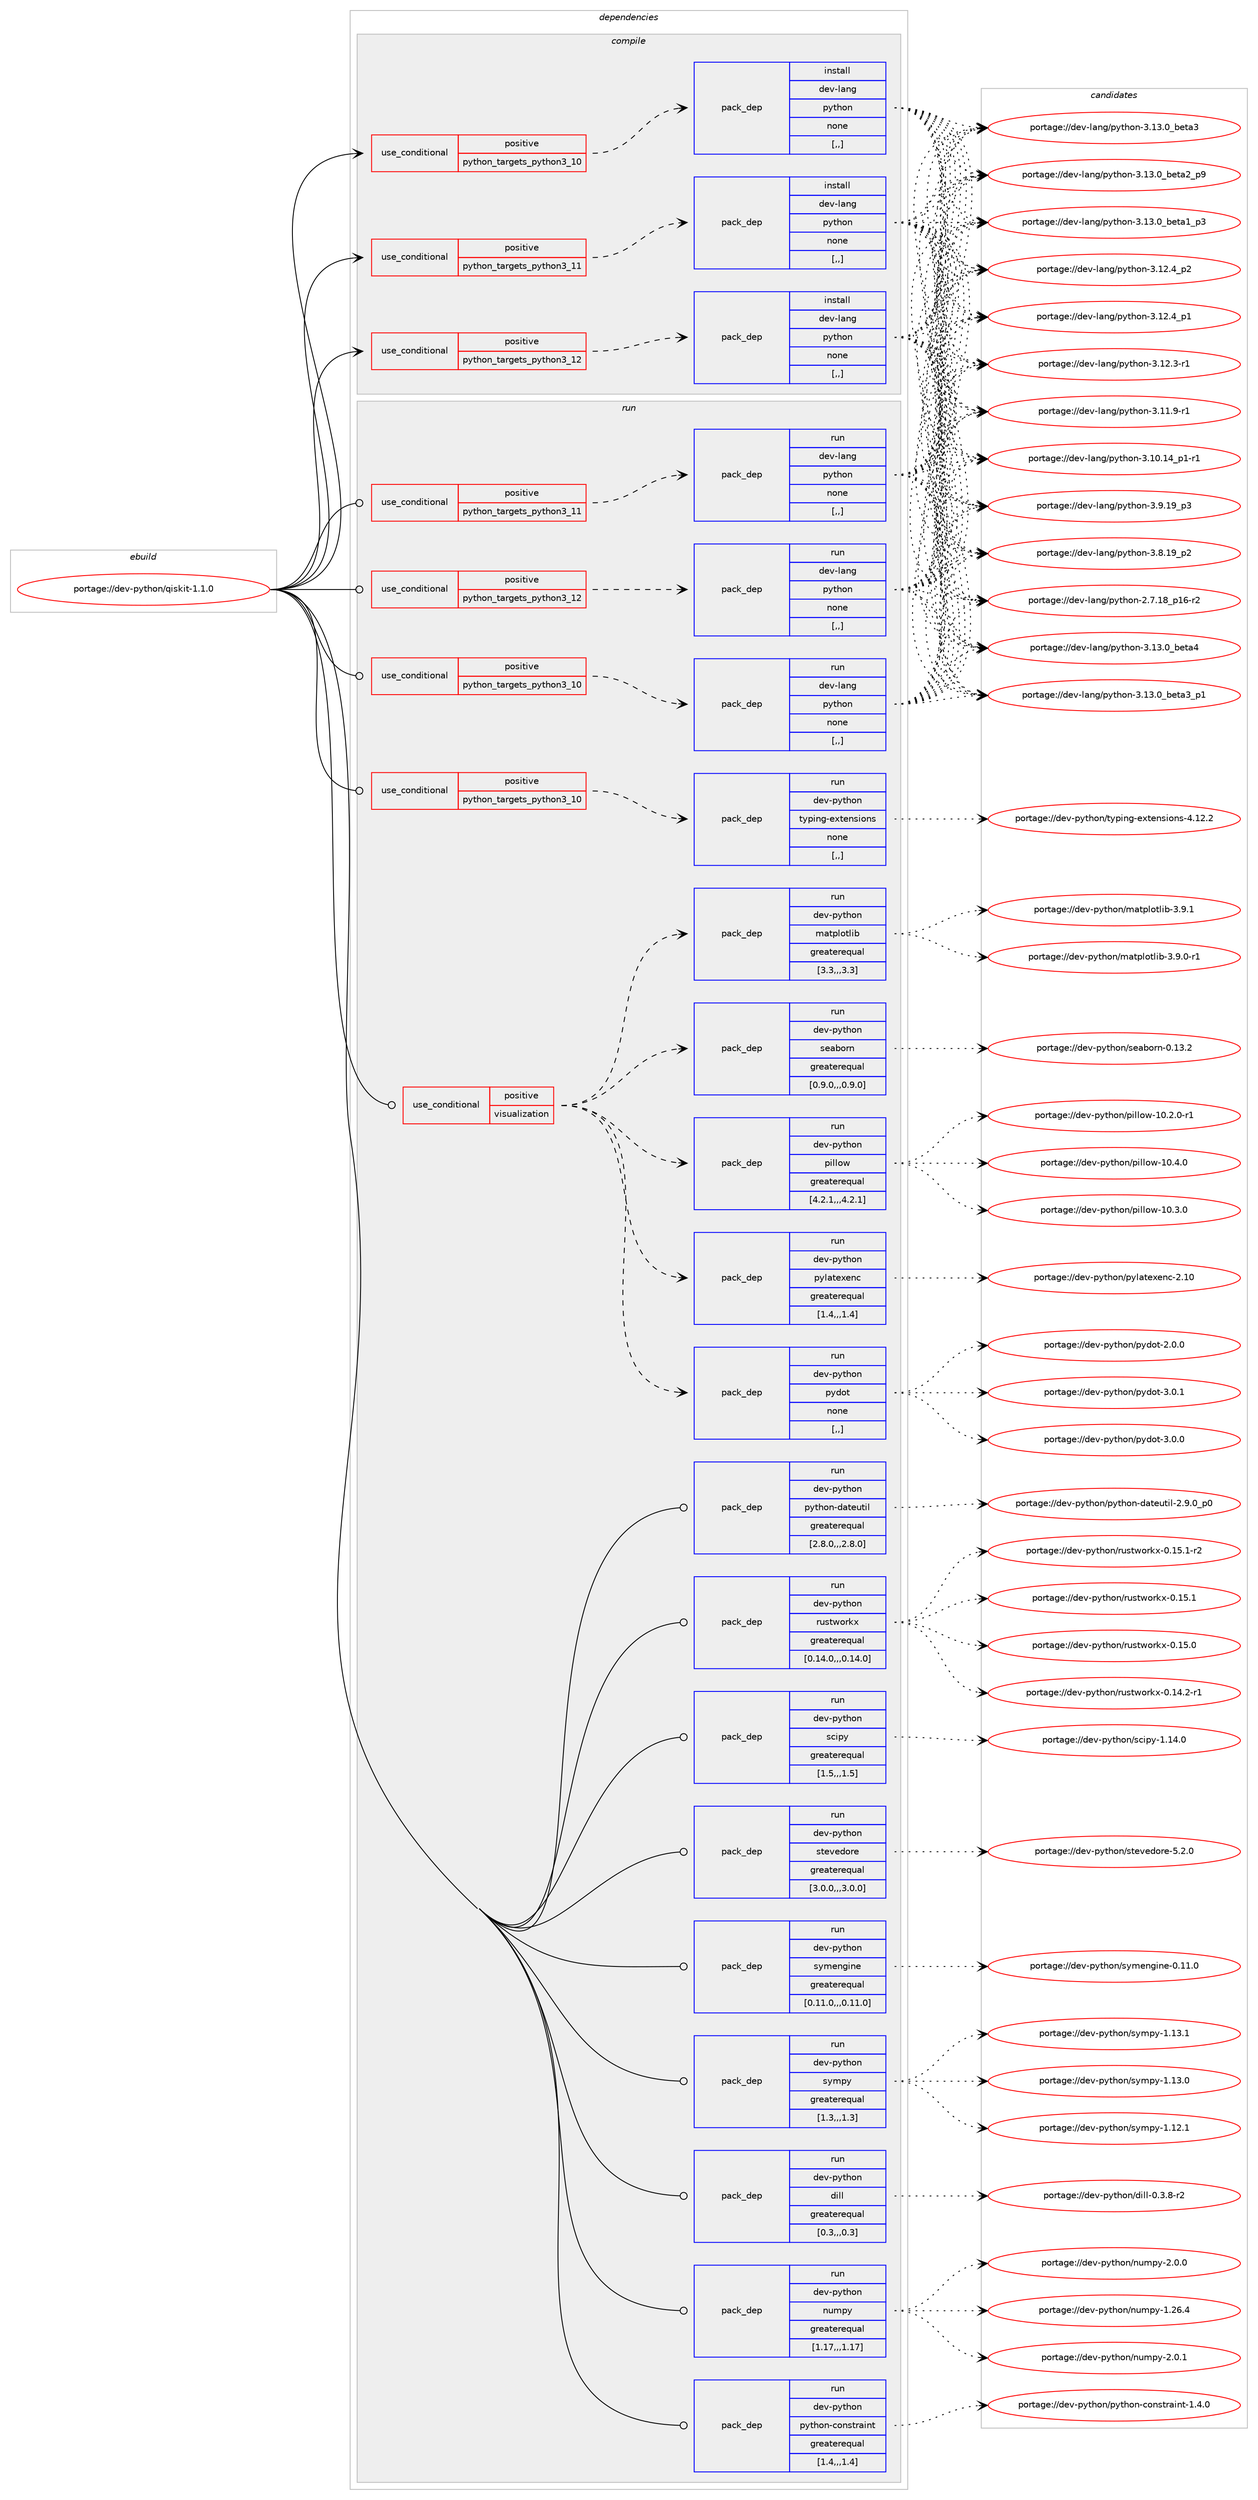 digraph prolog {

# *************
# Graph options
# *************

newrank=true;
concentrate=true;
compound=true;
graph [rankdir=LR,fontname=Helvetica,fontsize=10,ranksep=1.5];#, ranksep=2.5, nodesep=0.2];
edge  [arrowhead=vee];
node  [fontname=Helvetica,fontsize=10];

# **********
# The ebuild
# **********

subgraph cluster_leftcol {
color=gray;
label=<<i>ebuild</i>>;
id [label="portage://dev-python/qiskit-1.1.0", color=red, width=4, href="../dev-python/qiskit-1.1.0.svg"];
}

# ****************
# The dependencies
# ****************

subgraph cluster_midcol {
color=gray;
label=<<i>dependencies</i>>;
subgraph cluster_compile {
fillcolor="#eeeeee";
style=filled;
label=<<i>compile</i>>;
subgraph cond38808 {
dependency161492 [label=<<TABLE BORDER="0" CELLBORDER="1" CELLSPACING="0" CELLPADDING="4"><TR><TD ROWSPAN="3" CELLPADDING="10">use_conditional</TD></TR><TR><TD>positive</TD></TR><TR><TD>python_targets_python3_10</TD></TR></TABLE>>, shape=none, color=red];
subgraph pack121412 {
dependency161493 [label=<<TABLE BORDER="0" CELLBORDER="1" CELLSPACING="0" CELLPADDING="4" WIDTH="220"><TR><TD ROWSPAN="6" CELLPADDING="30">pack_dep</TD></TR><TR><TD WIDTH="110">install</TD></TR><TR><TD>dev-lang</TD></TR><TR><TD>python</TD></TR><TR><TD>none</TD></TR><TR><TD>[,,]</TD></TR></TABLE>>, shape=none, color=blue];
}
dependency161492:e -> dependency161493:w [weight=20,style="dashed",arrowhead="vee"];
}
id:e -> dependency161492:w [weight=20,style="solid",arrowhead="vee"];
subgraph cond38809 {
dependency161494 [label=<<TABLE BORDER="0" CELLBORDER="1" CELLSPACING="0" CELLPADDING="4"><TR><TD ROWSPAN="3" CELLPADDING="10">use_conditional</TD></TR><TR><TD>positive</TD></TR><TR><TD>python_targets_python3_11</TD></TR></TABLE>>, shape=none, color=red];
subgraph pack121413 {
dependency161495 [label=<<TABLE BORDER="0" CELLBORDER="1" CELLSPACING="0" CELLPADDING="4" WIDTH="220"><TR><TD ROWSPAN="6" CELLPADDING="30">pack_dep</TD></TR><TR><TD WIDTH="110">install</TD></TR><TR><TD>dev-lang</TD></TR><TR><TD>python</TD></TR><TR><TD>none</TD></TR><TR><TD>[,,]</TD></TR></TABLE>>, shape=none, color=blue];
}
dependency161494:e -> dependency161495:w [weight=20,style="dashed",arrowhead="vee"];
}
id:e -> dependency161494:w [weight=20,style="solid",arrowhead="vee"];
subgraph cond38810 {
dependency161496 [label=<<TABLE BORDER="0" CELLBORDER="1" CELLSPACING="0" CELLPADDING="4"><TR><TD ROWSPAN="3" CELLPADDING="10">use_conditional</TD></TR><TR><TD>positive</TD></TR><TR><TD>python_targets_python3_12</TD></TR></TABLE>>, shape=none, color=red];
subgraph pack121414 {
dependency161497 [label=<<TABLE BORDER="0" CELLBORDER="1" CELLSPACING="0" CELLPADDING="4" WIDTH="220"><TR><TD ROWSPAN="6" CELLPADDING="30">pack_dep</TD></TR><TR><TD WIDTH="110">install</TD></TR><TR><TD>dev-lang</TD></TR><TR><TD>python</TD></TR><TR><TD>none</TD></TR><TR><TD>[,,]</TD></TR></TABLE>>, shape=none, color=blue];
}
dependency161496:e -> dependency161497:w [weight=20,style="dashed",arrowhead="vee"];
}
id:e -> dependency161496:w [weight=20,style="solid",arrowhead="vee"];
}
subgraph cluster_compileandrun {
fillcolor="#eeeeee";
style=filled;
label=<<i>compile and run</i>>;
}
subgraph cluster_run {
fillcolor="#eeeeee";
style=filled;
label=<<i>run</i>>;
subgraph cond38811 {
dependency161498 [label=<<TABLE BORDER="0" CELLBORDER="1" CELLSPACING="0" CELLPADDING="4"><TR><TD ROWSPAN="3" CELLPADDING="10">use_conditional</TD></TR><TR><TD>positive</TD></TR><TR><TD>python_targets_python3_10</TD></TR></TABLE>>, shape=none, color=red];
subgraph pack121415 {
dependency161499 [label=<<TABLE BORDER="0" CELLBORDER="1" CELLSPACING="0" CELLPADDING="4" WIDTH="220"><TR><TD ROWSPAN="6" CELLPADDING="30">pack_dep</TD></TR><TR><TD WIDTH="110">run</TD></TR><TR><TD>dev-lang</TD></TR><TR><TD>python</TD></TR><TR><TD>none</TD></TR><TR><TD>[,,]</TD></TR></TABLE>>, shape=none, color=blue];
}
dependency161498:e -> dependency161499:w [weight=20,style="dashed",arrowhead="vee"];
}
id:e -> dependency161498:w [weight=20,style="solid",arrowhead="odot"];
subgraph cond38812 {
dependency161500 [label=<<TABLE BORDER="0" CELLBORDER="1" CELLSPACING="0" CELLPADDING="4"><TR><TD ROWSPAN="3" CELLPADDING="10">use_conditional</TD></TR><TR><TD>positive</TD></TR><TR><TD>python_targets_python3_10</TD></TR></TABLE>>, shape=none, color=red];
subgraph pack121416 {
dependency161501 [label=<<TABLE BORDER="0" CELLBORDER="1" CELLSPACING="0" CELLPADDING="4" WIDTH="220"><TR><TD ROWSPAN="6" CELLPADDING="30">pack_dep</TD></TR><TR><TD WIDTH="110">run</TD></TR><TR><TD>dev-python</TD></TR><TR><TD>typing-extensions</TD></TR><TR><TD>none</TD></TR><TR><TD>[,,]</TD></TR></TABLE>>, shape=none, color=blue];
}
dependency161500:e -> dependency161501:w [weight=20,style="dashed",arrowhead="vee"];
}
id:e -> dependency161500:w [weight=20,style="solid",arrowhead="odot"];
subgraph cond38813 {
dependency161502 [label=<<TABLE BORDER="0" CELLBORDER="1" CELLSPACING="0" CELLPADDING="4"><TR><TD ROWSPAN="3" CELLPADDING="10">use_conditional</TD></TR><TR><TD>positive</TD></TR><TR><TD>python_targets_python3_11</TD></TR></TABLE>>, shape=none, color=red];
subgraph pack121417 {
dependency161503 [label=<<TABLE BORDER="0" CELLBORDER="1" CELLSPACING="0" CELLPADDING="4" WIDTH="220"><TR><TD ROWSPAN="6" CELLPADDING="30">pack_dep</TD></TR><TR><TD WIDTH="110">run</TD></TR><TR><TD>dev-lang</TD></TR><TR><TD>python</TD></TR><TR><TD>none</TD></TR><TR><TD>[,,]</TD></TR></TABLE>>, shape=none, color=blue];
}
dependency161502:e -> dependency161503:w [weight=20,style="dashed",arrowhead="vee"];
}
id:e -> dependency161502:w [weight=20,style="solid",arrowhead="odot"];
subgraph cond38814 {
dependency161504 [label=<<TABLE BORDER="0" CELLBORDER="1" CELLSPACING="0" CELLPADDING="4"><TR><TD ROWSPAN="3" CELLPADDING="10">use_conditional</TD></TR><TR><TD>positive</TD></TR><TR><TD>python_targets_python3_12</TD></TR></TABLE>>, shape=none, color=red];
subgraph pack121418 {
dependency161505 [label=<<TABLE BORDER="0" CELLBORDER="1" CELLSPACING="0" CELLPADDING="4" WIDTH="220"><TR><TD ROWSPAN="6" CELLPADDING="30">pack_dep</TD></TR><TR><TD WIDTH="110">run</TD></TR><TR><TD>dev-lang</TD></TR><TR><TD>python</TD></TR><TR><TD>none</TD></TR><TR><TD>[,,]</TD></TR></TABLE>>, shape=none, color=blue];
}
dependency161504:e -> dependency161505:w [weight=20,style="dashed",arrowhead="vee"];
}
id:e -> dependency161504:w [weight=20,style="solid",arrowhead="odot"];
subgraph cond38815 {
dependency161506 [label=<<TABLE BORDER="0" CELLBORDER="1" CELLSPACING="0" CELLPADDING="4"><TR><TD ROWSPAN="3" CELLPADDING="10">use_conditional</TD></TR><TR><TD>positive</TD></TR><TR><TD>visualization</TD></TR></TABLE>>, shape=none, color=red];
subgraph pack121419 {
dependency161507 [label=<<TABLE BORDER="0" CELLBORDER="1" CELLSPACING="0" CELLPADDING="4" WIDTH="220"><TR><TD ROWSPAN="6" CELLPADDING="30">pack_dep</TD></TR><TR><TD WIDTH="110">run</TD></TR><TR><TD>dev-python</TD></TR><TR><TD>matplotlib</TD></TR><TR><TD>greaterequal</TD></TR><TR><TD>[3.3,,,3.3]</TD></TR></TABLE>>, shape=none, color=blue];
}
dependency161506:e -> dependency161507:w [weight=20,style="dashed",arrowhead="vee"];
subgraph pack121420 {
dependency161508 [label=<<TABLE BORDER="0" CELLBORDER="1" CELLSPACING="0" CELLPADDING="4" WIDTH="220"><TR><TD ROWSPAN="6" CELLPADDING="30">pack_dep</TD></TR><TR><TD WIDTH="110">run</TD></TR><TR><TD>dev-python</TD></TR><TR><TD>pydot</TD></TR><TR><TD>none</TD></TR><TR><TD>[,,]</TD></TR></TABLE>>, shape=none, color=blue];
}
dependency161506:e -> dependency161508:w [weight=20,style="dashed",arrowhead="vee"];
subgraph pack121421 {
dependency161509 [label=<<TABLE BORDER="0" CELLBORDER="1" CELLSPACING="0" CELLPADDING="4" WIDTH="220"><TR><TD ROWSPAN="6" CELLPADDING="30">pack_dep</TD></TR><TR><TD WIDTH="110">run</TD></TR><TR><TD>dev-python</TD></TR><TR><TD>pillow</TD></TR><TR><TD>greaterequal</TD></TR><TR><TD>[4.2.1,,,4.2.1]</TD></TR></TABLE>>, shape=none, color=blue];
}
dependency161506:e -> dependency161509:w [weight=20,style="dashed",arrowhead="vee"];
subgraph pack121422 {
dependency161510 [label=<<TABLE BORDER="0" CELLBORDER="1" CELLSPACING="0" CELLPADDING="4" WIDTH="220"><TR><TD ROWSPAN="6" CELLPADDING="30">pack_dep</TD></TR><TR><TD WIDTH="110">run</TD></TR><TR><TD>dev-python</TD></TR><TR><TD>pylatexenc</TD></TR><TR><TD>greaterequal</TD></TR><TR><TD>[1.4,,,1.4]</TD></TR></TABLE>>, shape=none, color=blue];
}
dependency161506:e -> dependency161510:w [weight=20,style="dashed",arrowhead="vee"];
subgraph pack121423 {
dependency161511 [label=<<TABLE BORDER="0" CELLBORDER="1" CELLSPACING="0" CELLPADDING="4" WIDTH="220"><TR><TD ROWSPAN="6" CELLPADDING="30">pack_dep</TD></TR><TR><TD WIDTH="110">run</TD></TR><TR><TD>dev-python</TD></TR><TR><TD>seaborn</TD></TR><TR><TD>greaterequal</TD></TR><TR><TD>[0.9.0,,,0.9.0]</TD></TR></TABLE>>, shape=none, color=blue];
}
dependency161506:e -> dependency161511:w [weight=20,style="dashed",arrowhead="vee"];
}
id:e -> dependency161506:w [weight=20,style="solid",arrowhead="odot"];
subgraph pack121424 {
dependency161512 [label=<<TABLE BORDER="0" CELLBORDER="1" CELLSPACING="0" CELLPADDING="4" WIDTH="220"><TR><TD ROWSPAN="6" CELLPADDING="30">pack_dep</TD></TR><TR><TD WIDTH="110">run</TD></TR><TR><TD>dev-python</TD></TR><TR><TD>dill</TD></TR><TR><TD>greaterequal</TD></TR><TR><TD>[0.3,,,0.3]</TD></TR></TABLE>>, shape=none, color=blue];
}
id:e -> dependency161512:w [weight=20,style="solid",arrowhead="odot"];
subgraph pack121425 {
dependency161513 [label=<<TABLE BORDER="0" CELLBORDER="1" CELLSPACING="0" CELLPADDING="4" WIDTH="220"><TR><TD ROWSPAN="6" CELLPADDING="30">pack_dep</TD></TR><TR><TD WIDTH="110">run</TD></TR><TR><TD>dev-python</TD></TR><TR><TD>numpy</TD></TR><TR><TD>greaterequal</TD></TR><TR><TD>[1.17,,,1.17]</TD></TR></TABLE>>, shape=none, color=blue];
}
id:e -> dependency161513:w [weight=20,style="solid",arrowhead="odot"];
subgraph pack121426 {
dependency161514 [label=<<TABLE BORDER="0" CELLBORDER="1" CELLSPACING="0" CELLPADDING="4" WIDTH="220"><TR><TD ROWSPAN="6" CELLPADDING="30">pack_dep</TD></TR><TR><TD WIDTH="110">run</TD></TR><TR><TD>dev-python</TD></TR><TR><TD>python-constraint</TD></TR><TR><TD>greaterequal</TD></TR><TR><TD>[1.4,,,1.4]</TD></TR></TABLE>>, shape=none, color=blue];
}
id:e -> dependency161514:w [weight=20,style="solid",arrowhead="odot"];
subgraph pack121427 {
dependency161515 [label=<<TABLE BORDER="0" CELLBORDER="1" CELLSPACING="0" CELLPADDING="4" WIDTH="220"><TR><TD ROWSPAN="6" CELLPADDING="30">pack_dep</TD></TR><TR><TD WIDTH="110">run</TD></TR><TR><TD>dev-python</TD></TR><TR><TD>python-dateutil</TD></TR><TR><TD>greaterequal</TD></TR><TR><TD>[2.8.0,,,2.8.0]</TD></TR></TABLE>>, shape=none, color=blue];
}
id:e -> dependency161515:w [weight=20,style="solid",arrowhead="odot"];
subgraph pack121428 {
dependency161516 [label=<<TABLE BORDER="0" CELLBORDER="1" CELLSPACING="0" CELLPADDING="4" WIDTH="220"><TR><TD ROWSPAN="6" CELLPADDING="30">pack_dep</TD></TR><TR><TD WIDTH="110">run</TD></TR><TR><TD>dev-python</TD></TR><TR><TD>rustworkx</TD></TR><TR><TD>greaterequal</TD></TR><TR><TD>[0.14.0,,,0.14.0]</TD></TR></TABLE>>, shape=none, color=blue];
}
id:e -> dependency161516:w [weight=20,style="solid",arrowhead="odot"];
subgraph pack121429 {
dependency161517 [label=<<TABLE BORDER="0" CELLBORDER="1" CELLSPACING="0" CELLPADDING="4" WIDTH="220"><TR><TD ROWSPAN="6" CELLPADDING="30">pack_dep</TD></TR><TR><TD WIDTH="110">run</TD></TR><TR><TD>dev-python</TD></TR><TR><TD>scipy</TD></TR><TR><TD>greaterequal</TD></TR><TR><TD>[1.5,,,1.5]</TD></TR></TABLE>>, shape=none, color=blue];
}
id:e -> dependency161517:w [weight=20,style="solid",arrowhead="odot"];
subgraph pack121430 {
dependency161518 [label=<<TABLE BORDER="0" CELLBORDER="1" CELLSPACING="0" CELLPADDING="4" WIDTH="220"><TR><TD ROWSPAN="6" CELLPADDING="30">pack_dep</TD></TR><TR><TD WIDTH="110">run</TD></TR><TR><TD>dev-python</TD></TR><TR><TD>stevedore</TD></TR><TR><TD>greaterequal</TD></TR><TR><TD>[3.0.0,,,3.0.0]</TD></TR></TABLE>>, shape=none, color=blue];
}
id:e -> dependency161518:w [weight=20,style="solid",arrowhead="odot"];
subgraph pack121431 {
dependency161519 [label=<<TABLE BORDER="0" CELLBORDER="1" CELLSPACING="0" CELLPADDING="4" WIDTH="220"><TR><TD ROWSPAN="6" CELLPADDING="30">pack_dep</TD></TR><TR><TD WIDTH="110">run</TD></TR><TR><TD>dev-python</TD></TR><TR><TD>symengine</TD></TR><TR><TD>greaterequal</TD></TR><TR><TD>[0.11.0,,,0.11.0]</TD></TR></TABLE>>, shape=none, color=blue];
}
id:e -> dependency161519:w [weight=20,style="solid",arrowhead="odot"];
subgraph pack121432 {
dependency161520 [label=<<TABLE BORDER="0" CELLBORDER="1" CELLSPACING="0" CELLPADDING="4" WIDTH="220"><TR><TD ROWSPAN="6" CELLPADDING="30">pack_dep</TD></TR><TR><TD WIDTH="110">run</TD></TR><TR><TD>dev-python</TD></TR><TR><TD>sympy</TD></TR><TR><TD>greaterequal</TD></TR><TR><TD>[1.3,,,1.3]</TD></TR></TABLE>>, shape=none, color=blue];
}
id:e -> dependency161520:w [weight=20,style="solid",arrowhead="odot"];
}
}

# **************
# The candidates
# **************

subgraph cluster_choices {
rank=same;
color=gray;
label=<<i>candidates</i>>;

subgraph choice121412 {
color=black;
nodesep=1;
choice1001011184510897110103471121211161041111104551464951464895981011169752 [label="portage://dev-lang/python-3.13.0_beta4", color=red, width=4,href="../dev-lang/python-3.13.0_beta4.svg"];
choice10010111845108971101034711212111610411111045514649514648959810111697519511249 [label="portage://dev-lang/python-3.13.0_beta3_p1", color=red, width=4,href="../dev-lang/python-3.13.0_beta3_p1.svg"];
choice1001011184510897110103471121211161041111104551464951464895981011169751 [label="portage://dev-lang/python-3.13.0_beta3", color=red, width=4,href="../dev-lang/python-3.13.0_beta3.svg"];
choice10010111845108971101034711212111610411111045514649514648959810111697509511257 [label="portage://dev-lang/python-3.13.0_beta2_p9", color=red, width=4,href="../dev-lang/python-3.13.0_beta2_p9.svg"];
choice10010111845108971101034711212111610411111045514649514648959810111697499511251 [label="portage://dev-lang/python-3.13.0_beta1_p3", color=red, width=4,href="../dev-lang/python-3.13.0_beta1_p3.svg"];
choice100101118451089711010347112121116104111110455146495046529511250 [label="portage://dev-lang/python-3.12.4_p2", color=red, width=4,href="../dev-lang/python-3.12.4_p2.svg"];
choice100101118451089711010347112121116104111110455146495046529511249 [label="portage://dev-lang/python-3.12.4_p1", color=red, width=4,href="../dev-lang/python-3.12.4_p1.svg"];
choice100101118451089711010347112121116104111110455146495046514511449 [label="portage://dev-lang/python-3.12.3-r1", color=red, width=4,href="../dev-lang/python-3.12.3-r1.svg"];
choice100101118451089711010347112121116104111110455146494946574511449 [label="portage://dev-lang/python-3.11.9-r1", color=red, width=4,href="../dev-lang/python-3.11.9-r1.svg"];
choice100101118451089711010347112121116104111110455146494846495295112494511449 [label="portage://dev-lang/python-3.10.14_p1-r1", color=red, width=4,href="../dev-lang/python-3.10.14_p1-r1.svg"];
choice100101118451089711010347112121116104111110455146574649579511251 [label="portage://dev-lang/python-3.9.19_p3", color=red, width=4,href="../dev-lang/python-3.9.19_p3.svg"];
choice100101118451089711010347112121116104111110455146564649579511250 [label="portage://dev-lang/python-3.8.19_p2", color=red, width=4,href="../dev-lang/python-3.8.19_p2.svg"];
choice100101118451089711010347112121116104111110455046554649569511249544511450 [label="portage://dev-lang/python-2.7.18_p16-r2", color=red, width=4,href="../dev-lang/python-2.7.18_p16-r2.svg"];
dependency161493:e -> choice1001011184510897110103471121211161041111104551464951464895981011169752:w [style=dotted,weight="100"];
dependency161493:e -> choice10010111845108971101034711212111610411111045514649514648959810111697519511249:w [style=dotted,weight="100"];
dependency161493:e -> choice1001011184510897110103471121211161041111104551464951464895981011169751:w [style=dotted,weight="100"];
dependency161493:e -> choice10010111845108971101034711212111610411111045514649514648959810111697509511257:w [style=dotted,weight="100"];
dependency161493:e -> choice10010111845108971101034711212111610411111045514649514648959810111697499511251:w [style=dotted,weight="100"];
dependency161493:e -> choice100101118451089711010347112121116104111110455146495046529511250:w [style=dotted,weight="100"];
dependency161493:e -> choice100101118451089711010347112121116104111110455146495046529511249:w [style=dotted,weight="100"];
dependency161493:e -> choice100101118451089711010347112121116104111110455146495046514511449:w [style=dotted,weight="100"];
dependency161493:e -> choice100101118451089711010347112121116104111110455146494946574511449:w [style=dotted,weight="100"];
dependency161493:e -> choice100101118451089711010347112121116104111110455146494846495295112494511449:w [style=dotted,weight="100"];
dependency161493:e -> choice100101118451089711010347112121116104111110455146574649579511251:w [style=dotted,weight="100"];
dependency161493:e -> choice100101118451089711010347112121116104111110455146564649579511250:w [style=dotted,weight="100"];
dependency161493:e -> choice100101118451089711010347112121116104111110455046554649569511249544511450:w [style=dotted,weight="100"];
}
subgraph choice121413 {
color=black;
nodesep=1;
choice1001011184510897110103471121211161041111104551464951464895981011169752 [label="portage://dev-lang/python-3.13.0_beta4", color=red, width=4,href="../dev-lang/python-3.13.0_beta4.svg"];
choice10010111845108971101034711212111610411111045514649514648959810111697519511249 [label="portage://dev-lang/python-3.13.0_beta3_p1", color=red, width=4,href="../dev-lang/python-3.13.0_beta3_p1.svg"];
choice1001011184510897110103471121211161041111104551464951464895981011169751 [label="portage://dev-lang/python-3.13.0_beta3", color=red, width=4,href="../dev-lang/python-3.13.0_beta3.svg"];
choice10010111845108971101034711212111610411111045514649514648959810111697509511257 [label="portage://dev-lang/python-3.13.0_beta2_p9", color=red, width=4,href="../dev-lang/python-3.13.0_beta2_p9.svg"];
choice10010111845108971101034711212111610411111045514649514648959810111697499511251 [label="portage://dev-lang/python-3.13.0_beta1_p3", color=red, width=4,href="../dev-lang/python-3.13.0_beta1_p3.svg"];
choice100101118451089711010347112121116104111110455146495046529511250 [label="portage://dev-lang/python-3.12.4_p2", color=red, width=4,href="../dev-lang/python-3.12.4_p2.svg"];
choice100101118451089711010347112121116104111110455146495046529511249 [label="portage://dev-lang/python-3.12.4_p1", color=red, width=4,href="../dev-lang/python-3.12.4_p1.svg"];
choice100101118451089711010347112121116104111110455146495046514511449 [label="portage://dev-lang/python-3.12.3-r1", color=red, width=4,href="../dev-lang/python-3.12.3-r1.svg"];
choice100101118451089711010347112121116104111110455146494946574511449 [label="portage://dev-lang/python-3.11.9-r1", color=red, width=4,href="../dev-lang/python-3.11.9-r1.svg"];
choice100101118451089711010347112121116104111110455146494846495295112494511449 [label="portage://dev-lang/python-3.10.14_p1-r1", color=red, width=4,href="../dev-lang/python-3.10.14_p1-r1.svg"];
choice100101118451089711010347112121116104111110455146574649579511251 [label="portage://dev-lang/python-3.9.19_p3", color=red, width=4,href="../dev-lang/python-3.9.19_p3.svg"];
choice100101118451089711010347112121116104111110455146564649579511250 [label="portage://dev-lang/python-3.8.19_p2", color=red, width=4,href="../dev-lang/python-3.8.19_p2.svg"];
choice100101118451089711010347112121116104111110455046554649569511249544511450 [label="portage://dev-lang/python-2.7.18_p16-r2", color=red, width=4,href="../dev-lang/python-2.7.18_p16-r2.svg"];
dependency161495:e -> choice1001011184510897110103471121211161041111104551464951464895981011169752:w [style=dotted,weight="100"];
dependency161495:e -> choice10010111845108971101034711212111610411111045514649514648959810111697519511249:w [style=dotted,weight="100"];
dependency161495:e -> choice1001011184510897110103471121211161041111104551464951464895981011169751:w [style=dotted,weight="100"];
dependency161495:e -> choice10010111845108971101034711212111610411111045514649514648959810111697509511257:w [style=dotted,weight="100"];
dependency161495:e -> choice10010111845108971101034711212111610411111045514649514648959810111697499511251:w [style=dotted,weight="100"];
dependency161495:e -> choice100101118451089711010347112121116104111110455146495046529511250:w [style=dotted,weight="100"];
dependency161495:e -> choice100101118451089711010347112121116104111110455146495046529511249:w [style=dotted,weight="100"];
dependency161495:e -> choice100101118451089711010347112121116104111110455146495046514511449:w [style=dotted,weight="100"];
dependency161495:e -> choice100101118451089711010347112121116104111110455146494946574511449:w [style=dotted,weight="100"];
dependency161495:e -> choice100101118451089711010347112121116104111110455146494846495295112494511449:w [style=dotted,weight="100"];
dependency161495:e -> choice100101118451089711010347112121116104111110455146574649579511251:w [style=dotted,weight="100"];
dependency161495:e -> choice100101118451089711010347112121116104111110455146564649579511250:w [style=dotted,weight="100"];
dependency161495:e -> choice100101118451089711010347112121116104111110455046554649569511249544511450:w [style=dotted,weight="100"];
}
subgraph choice121414 {
color=black;
nodesep=1;
choice1001011184510897110103471121211161041111104551464951464895981011169752 [label="portage://dev-lang/python-3.13.0_beta4", color=red, width=4,href="../dev-lang/python-3.13.0_beta4.svg"];
choice10010111845108971101034711212111610411111045514649514648959810111697519511249 [label="portage://dev-lang/python-3.13.0_beta3_p1", color=red, width=4,href="../dev-lang/python-3.13.0_beta3_p1.svg"];
choice1001011184510897110103471121211161041111104551464951464895981011169751 [label="portage://dev-lang/python-3.13.0_beta3", color=red, width=4,href="../dev-lang/python-3.13.0_beta3.svg"];
choice10010111845108971101034711212111610411111045514649514648959810111697509511257 [label="portage://dev-lang/python-3.13.0_beta2_p9", color=red, width=4,href="../dev-lang/python-3.13.0_beta2_p9.svg"];
choice10010111845108971101034711212111610411111045514649514648959810111697499511251 [label="portage://dev-lang/python-3.13.0_beta1_p3", color=red, width=4,href="../dev-lang/python-3.13.0_beta1_p3.svg"];
choice100101118451089711010347112121116104111110455146495046529511250 [label="portage://dev-lang/python-3.12.4_p2", color=red, width=4,href="../dev-lang/python-3.12.4_p2.svg"];
choice100101118451089711010347112121116104111110455146495046529511249 [label="portage://dev-lang/python-3.12.4_p1", color=red, width=4,href="../dev-lang/python-3.12.4_p1.svg"];
choice100101118451089711010347112121116104111110455146495046514511449 [label="portage://dev-lang/python-3.12.3-r1", color=red, width=4,href="../dev-lang/python-3.12.3-r1.svg"];
choice100101118451089711010347112121116104111110455146494946574511449 [label="portage://dev-lang/python-3.11.9-r1", color=red, width=4,href="../dev-lang/python-3.11.9-r1.svg"];
choice100101118451089711010347112121116104111110455146494846495295112494511449 [label="portage://dev-lang/python-3.10.14_p1-r1", color=red, width=4,href="../dev-lang/python-3.10.14_p1-r1.svg"];
choice100101118451089711010347112121116104111110455146574649579511251 [label="portage://dev-lang/python-3.9.19_p3", color=red, width=4,href="../dev-lang/python-3.9.19_p3.svg"];
choice100101118451089711010347112121116104111110455146564649579511250 [label="portage://dev-lang/python-3.8.19_p2", color=red, width=4,href="../dev-lang/python-3.8.19_p2.svg"];
choice100101118451089711010347112121116104111110455046554649569511249544511450 [label="portage://dev-lang/python-2.7.18_p16-r2", color=red, width=4,href="../dev-lang/python-2.7.18_p16-r2.svg"];
dependency161497:e -> choice1001011184510897110103471121211161041111104551464951464895981011169752:w [style=dotted,weight="100"];
dependency161497:e -> choice10010111845108971101034711212111610411111045514649514648959810111697519511249:w [style=dotted,weight="100"];
dependency161497:e -> choice1001011184510897110103471121211161041111104551464951464895981011169751:w [style=dotted,weight="100"];
dependency161497:e -> choice10010111845108971101034711212111610411111045514649514648959810111697509511257:w [style=dotted,weight="100"];
dependency161497:e -> choice10010111845108971101034711212111610411111045514649514648959810111697499511251:w [style=dotted,weight="100"];
dependency161497:e -> choice100101118451089711010347112121116104111110455146495046529511250:w [style=dotted,weight="100"];
dependency161497:e -> choice100101118451089711010347112121116104111110455146495046529511249:w [style=dotted,weight="100"];
dependency161497:e -> choice100101118451089711010347112121116104111110455146495046514511449:w [style=dotted,weight="100"];
dependency161497:e -> choice100101118451089711010347112121116104111110455146494946574511449:w [style=dotted,weight="100"];
dependency161497:e -> choice100101118451089711010347112121116104111110455146494846495295112494511449:w [style=dotted,weight="100"];
dependency161497:e -> choice100101118451089711010347112121116104111110455146574649579511251:w [style=dotted,weight="100"];
dependency161497:e -> choice100101118451089711010347112121116104111110455146564649579511250:w [style=dotted,weight="100"];
dependency161497:e -> choice100101118451089711010347112121116104111110455046554649569511249544511450:w [style=dotted,weight="100"];
}
subgraph choice121415 {
color=black;
nodesep=1;
choice1001011184510897110103471121211161041111104551464951464895981011169752 [label="portage://dev-lang/python-3.13.0_beta4", color=red, width=4,href="../dev-lang/python-3.13.0_beta4.svg"];
choice10010111845108971101034711212111610411111045514649514648959810111697519511249 [label="portage://dev-lang/python-3.13.0_beta3_p1", color=red, width=4,href="../dev-lang/python-3.13.0_beta3_p1.svg"];
choice1001011184510897110103471121211161041111104551464951464895981011169751 [label="portage://dev-lang/python-3.13.0_beta3", color=red, width=4,href="../dev-lang/python-3.13.0_beta3.svg"];
choice10010111845108971101034711212111610411111045514649514648959810111697509511257 [label="portage://dev-lang/python-3.13.0_beta2_p9", color=red, width=4,href="../dev-lang/python-3.13.0_beta2_p9.svg"];
choice10010111845108971101034711212111610411111045514649514648959810111697499511251 [label="portage://dev-lang/python-3.13.0_beta1_p3", color=red, width=4,href="../dev-lang/python-3.13.0_beta1_p3.svg"];
choice100101118451089711010347112121116104111110455146495046529511250 [label="portage://dev-lang/python-3.12.4_p2", color=red, width=4,href="../dev-lang/python-3.12.4_p2.svg"];
choice100101118451089711010347112121116104111110455146495046529511249 [label="portage://dev-lang/python-3.12.4_p1", color=red, width=4,href="../dev-lang/python-3.12.4_p1.svg"];
choice100101118451089711010347112121116104111110455146495046514511449 [label="portage://dev-lang/python-3.12.3-r1", color=red, width=4,href="../dev-lang/python-3.12.3-r1.svg"];
choice100101118451089711010347112121116104111110455146494946574511449 [label="portage://dev-lang/python-3.11.9-r1", color=red, width=4,href="../dev-lang/python-3.11.9-r1.svg"];
choice100101118451089711010347112121116104111110455146494846495295112494511449 [label="portage://dev-lang/python-3.10.14_p1-r1", color=red, width=4,href="../dev-lang/python-3.10.14_p1-r1.svg"];
choice100101118451089711010347112121116104111110455146574649579511251 [label="portage://dev-lang/python-3.9.19_p3", color=red, width=4,href="../dev-lang/python-3.9.19_p3.svg"];
choice100101118451089711010347112121116104111110455146564649579511250 [label="portage://dev-lang/python-3.8.19_p2", color=red, width=4,href="../dev-lang/python-3.8.19_p2.svg"];
choice100101118451089711010347112121116104111110455046554649569511249544511450 [label="portage://dev-lang/python-2.7.18_p16-r2", color=red, width=4,href="../dev-lang/python-2.7.18_p16-r2.svg"];
dependency161499:e -> choice1001011184510897110103471121211161041111104551464951464895981011169752:w [style=dotted,weight="100"];
dependency161499:e -> choice10010111845108971101034711212111610411111045514649514648959810111697519511249:w [style=dotted,weight="100"];
dependency161499:e -> choice1001011184510897110103471121211161041111104551464951464895981011169751:w [style=dotted,weight="100"];
dependency161499:e -> choice10010111845108971101034711212111610411111045514649514648959810111697509511257:w [style=dotted,weight="100"];
dependency161499:e -> choice10010111845108971101034711212111610411111045514649514648959810111697499511251:w [style=dotted,weight="100"];
dependency161499:e -> choice100101118451089711010347112121116104111110455146495046529511250:w [style=dotted,weight="100"];
dependency161499:e -> choice100101118451089711010347112121116104111110455146495046529511249:w [style=dotted,weight="100"];
dependency161499:e -> choice100101118451089711010347112121116104111110455146495046514511449:w [style=dotted,weight="100"];
dependency161499:e -> choice100101118451089711010347112121116104111110455146494946574511449:w [style=dotted,weight="100"];
dependency161499:e -> choice100101118451089711010347112121116104111110455146494846495295112494511449:w [style=dotted,weight="100"];
dependency161499:e -> choice100101118451089711010347112121116104111110455146574649579511251:w [style=dotted,weight="100"];
dependency161499:e -> choice100101118451089711010347112121116104111110455146564649579511250:w [style=dotted,weight="100"];
dependency161499:e -> choice100101118451089711010347112121116104111110455046554649569511249544511450:w [style=dotted,weight="100"];
}
subgraph choice121416 {
color=black;
nodesep=1;
choice10010111845112121116104111110471161211121051101034510112011610111011510511111011545524649504650 [label="portage://dev-python/typing-extensions-4.12.2", color=red, width=4,href="../dev-python/typing-extensions-4.12.2.svg"];
dependency161501:e -> choice10010111845112121116104111110471161211121051101034510112011610111011510511111011545524649504650:w [style=dotted,weight="100"];
}
subgraph choice121417 {
color=black;
nodesep=1;
choice1001011184510897110103471121211161041111104551464951464895981011169752 [label="portage://dev-lang/python-3.13.0_beta4", color=red, width=4,href="../dev-lang/python-3.13.0_beta4.svg"];
choice10010111845108971101034711212111610411111045514649514648959810111697519511249 [label="portage://dev-lang/python-3.13.0_beta3_p1", color=red, width=4,href="../dev-lang/python-3.13.0_beta3_p1.svg"];
choice1001011184510897110103471121211161041111104551464951464895981011169751 [label="portage://dev-lang/python-3.13.0_beta3", color=red, width=4,href="../dev-lang/python-3.13.0_beta3.svg"];
choice10010111845108971101034711212111610411111045514649514648959810111697509511257 [label="portage://dev-lang/python-3.13.0_beta2_p9", color=red, width=4,href="../dev-lang/python-3.13.0_beta2_p9.svg"];
choice10010111845108971101034711212111610411111045514649514648959810111697499511251 [label="portage://dev-lang/python-3.13.0_beta1_p3", color=red, width=4,href="../dev-lang/python-3.13.0_beta1_p3.svg"];
choice100101118451089711010347112121116104111110455146495046529511250 [label="portage://dev-lang/python-3.12.4_p2", color=red, width=4,href="../dev-lang/python-3.12.4_p2.svg"];
choice100101118451089711010347112121116104111110455146495046529511249 [label="portage://dev-lang/python-3.12.4_p1", color=red, width=4,href="../dev-lang/python-3.12.4_p1.svg"];
choice100101118451089711010347112121116104111110455146495046514511449 [label="portage://dev-lang/python-3.12.3-r1", color=red, width=4,href="../dev-lang/python-3.12.3-r1.svg"];
choice100101118451089711010347112121116104111110455146494946574511449 [label="portage://dev-lang/python-3.11.9-r1", color=red, width=4,href="../dev-lang/python-3.11.9-r1.svg"];
choice100101118451089711010347112121116104111110455146494846495295112494511449 [label="portage://dev-lang/python-3.10.14_p1-r1", color=red, width=4,href="../dev-lang/python-3.10.14_p1-r1.svg"];
choice100101118451089711010347112121116104111110455146574649579511251 [label="portage://dev-lang/python-3.9.19_p3", color=red, width=4,href="../dev-lang/python-3.9.19_p3.svg"];
choice100101118451089711010347112121116104111110455146564649579511250 [label="portage://dev-lang/python-3.8.19_p2", color=red, width=4,href="../dev-lang/python-3.8.19_p2.svg"];
choice100101118451089711010347112121116104111110455046554649569511249544511450 [label="portage://dev-lang/python-2.7.18_p16-r2", color=red, width=4,href="../dev-lang/python-2.7.18_p16-r2.svg"];
dependency161503:e -> choice1001011184510897110103471121211161041111104551464951464895981011169752:w [style=dotted,weight="100"];
dependency161503:e -> choice10010111845108971101034711212111610411111045514649514648959810111697519511249:w [style=dotted,weight="100"];
dependency161503:e -> choice1001011184510897110103471121211161041111104551464951464895981011169751:w [style=dotted,weight="100"];
dependency161503:e -> choice10010111845108971101034711212111610411111045514649514648959810111697509511257:w [style=dotted,weight="100"];
dependency161503:e -> choice10010111845108971101034711212111610411111045514649514648959810111697499511251:w [style=dotted,weight="100"];
dependency161503:e -> choice100101118451089711010347112121116104111110455146495046529511250:w [style=dotted,weight="100"];
dependency161503:e -> choice100101118451089711010347112121116104111110455146495046529511249:w [style=dotted,weight="100"];
dependency161503:e -> choice100101118451089711010347112121116104111110455146495046514511449:w [style=dotted,weight="100"];
dependency161503:e -> choice100101118451089711010347112121116104111110455146494946574511449:w [style=dotted,weight="100"];
dependency161503:e -> choice100101118451089711010347112121116104111110455146494846495295112494511449:w [style=dotted,weight="100"];
dependency161503:e -> choice100101118451089711010347112121116104111110455146574649579511251:w [style=dotted,weight="100"];
dependency161503:e -> choice100101118451089711010347112121116104111110455146564649579511250:w [style=dotted,weight="100"];
dependency161503:e -> choice100101118451089711010347112121116104111110455046554649569511249544511450:w [style=dotted,weight="100"];
}
subgraph choice121418 {
color=black;
nodesep=1;
choice1001011184510897110103471121211161041111104551464951464895981011169752 [label="portage://dev-lang/python-3.13.0_beta4", color=red, width=4,href="../dev-lang/python-3.13.0_beta4.svg"];
choice10010111845108971101034711212111610411111045514649514648959810111697519511249 [label="portage://dev-lang/python-3.13.0_beta3_p1", color=red, width=4,href="../dev-lang/python-3.13.0_beta3_p1.svg"];
choice1001011184510897110103471121211161041111104551464951464895981011169751 [label="portage://dev-lang/python-3.13.0_beta3", color=red, width=4,href="../dev-lang/python-3.13.0_beta3.svg"];
choice10010111845108971101034711212111610411111045514649514648959810111697509511257 [label="portage://dev-lang/python-3.13.0_beta2_p9", color=red, width=4,href="../dev-lang/python-3.13.0_beta2_p9.svg"];
choice10010111845108971101034711212111610411111045514649514648959810111697499511251 [label="portage://dev-lang/python-3.13.0_beta1_p3", color=red, width=4,href="../dev-lang/python-3.13.0_beta1_p3.svg"];
choice100101118451089711010347112121116104111110455146495046529511250 [label="portage://dev-lang/python-3.12.4_p2", color=red, width=4,href="../dev-lang/python-3.12.4_p2.svg"];
choice100101118451089711010347112121116104111110455146495046529511249 [label="portage://dev-lang/python-3.12.4_p1", color=red, width=4,href="../dev-lang/python-3.12.4_p1.svg"];
choice100101118451089711010347112121116104111110455146495046514511449 [label="portage://dev-lang/python-3.12.3-r1", color=red, width=4,href="../dev-lang/python-3.12.3-r1.svg"];
choice100101118451089711010347112121116104111110455146494946574511449 [label="portage://dev-lang/python-3.11.9-r1", color=red, width=4,href="../dev-lang/python-3.11.9-r1.svg"];
choice100101118451089711010347112121116104111110455146494846495295112494511449 [label="portage://dev-lang/python-3.10.14_p1-r1", color=red, width=4,href="../dev-lang/python-3.10.14_p1-r1.svg"];
choice100101118451089711010347112121116104111110455146574649579511251 [label="portage://dev-lang/python-3.9.19_p3", color=red, width=4,href="../dev-lang/python-3.9.19_p3.svg"];
choice100101118451089711010347112121116104111110455146564649579511250 [label="portage://dev-lang/python-3.8.19_p2", color=red, width=4,href="../dev-lang/python-3.8.19_p2.svg"];
choice100101118451089711010347112121116104111110455046554649569511249544511450 [label="portage://dev-lang/python-2.7.18_p16-r2", color=red, width=4,href="../dev-lang/python-2.7.18_p16-r2.svg"];
dependency161505:e -> choice1001011184510897110103471121211161041111104551464951464895981011169752:w [style=dotted,weight="100"];
dependency161505:e -> choice10010111845108971101034711212111610411111045514649514648959810111697519511249:w [style=dotted,weight="100"];
dependency161505:e -> choice1001011184510897110103471121211161041111104551464951464895981011169751:w [style=dotted,weight="100"];
dependency161505:e -> choice10010111845108971101034711212111610411111045514649514648959810111697509511257:w [style=dotted,weight="100"];
dependency161505:e -> choice10010111845108971101034711212111610411111045514649514648959810111697499511251:w [style=dotted,weight="100"];
dependency161505:e -> choice100101118451089711010347112121116104111110455146495046529511250:w [style=dotted,weight="100"];
dependency161505:e -> choice100101118451089711010347112121116104111110455146495046529511249:w [style=dotted,weight="100"];
dependency161505:e -> choice100101118451089711010347112121116104111110455146495046514511449:w [style=dotted,weight="100"];
dependency161505:e -> choice100101118451089711010347112121116104111110455146494946574511449:w [style=dotted,weight="100"];
dependency161505:e -> choice100101118451089711010347112121116104111110455146494846495295112494511449:w [style=dotted,weight="100"];
dependency161505:e -> choice100101118451089711010347112121116104111110455146574649579511251:w [style=dotted,weight="100"];
dependency161505:e -> choice100101118451089711010347112121116104111110455146564649579511250:w [style=dotted,weight="100"];
dependency161505:e -> choice100101118451089711010347112121116104111110455046554649569511249544511450:w [style=dotted,weight="100"];
}
subgraph choice121419 {
color=black;
nodesep=1;
choice10010111845112121116104111110471099711611210811111610810598455146574649 [label="portage://dev-python/matplotlib-3.9.1", color=red, width=4,href="../dev-python/matplotlib-3.9.1.svg"];
choice100101118451121211161041111104710997116112108111116108105984551465746484511449 [label="portage://dev-python/matplotlib-3.9.0-r1", color=red, width=4,href="../dev-python/matplotlib-3.9.0-r1.svg"];
dependency161507:e -> choice10010111845112121116104111110471099711611210811111610810598455146574649:w [style=dotted,weight="100"];
dependency161507:e -> choice100101118451121211161041111104710997116112108111116108105984551465746484511449:w [style=dotted,weight="100"];
}
subgraph choice121420 {
color=black;
nodesep=1;
choice1001011184511212111610411111047112121100111116455146484649 [label="portage://dev-python/pydot-3.0.1", color=red, width=4,href="../dev-python/pydot-3.0.1.svg"];
choice1001011184511212111610411111047112121100111116455146484648 [label="portage://dev-python/pydot-3.0.0", color=red, width=4,href="../dev-python/pydot-3.0.0.svg"];
choice1001011184511212111610411111047112121100111116455046484648 [label="portage://dev-python/pydot-2.0.0", color=red, width=4,href="../dev-python/pydot-2.0.0.svg"];
dependency161508:e -> choice1001011184511212111610411111047112121100111116455146484649:w [style=dotted,weight="100"];
dependency161508:e -> choice1001011184511212111610411111047112121100111116455146484648:w [style=dotted,weight="100"];
dependency161508:e -> choice1001011184511212111610411111047112121100111116455046484648:w [style=dotted,weight="100"];
}
subgraph choice121421 {
color=black;
nodesep=1;
choice100101118451121211161041111104711210510810811111945494846524648 [label="portage://dev-python/pillow-10.4.0", color=red, width=4,href="../dev-python/pillow-10.4.0.svg"];
choice100101118451121211161041111104711210510810811111945494846514648 [label="portage://dev-python/pillow-10.3.0", color=red, width=4,href="../dev-python/pillow-10.3.0.svg"];
choice1001011184511212111610411111047112105108108111119454948465046484511449 [label="portage://dev-python/pillow-10.2.0-r1", color=red, width=4,href="../dev-python/pillow-10.2.0-r1.svg"];
dependency161509:e -> choice100101118451121211161041111104711210510810811111945494846524648:w [style=dotted,weight="100"];
dependency161509:e -> choice100101118451121211161041111104711210510810811111945494846514648:w [style=dotted,weight="100"];
dependency161509:e -> choice1001011184511212111610411111047112105108108111119454948465046484511449:w [style=dotted,weight="100"];
}
subgraph choice121422 {
color=black;
nodesep=1;
choice100101118451121211161041111104711212110897116101120101110994550464948 [label="portage://dev-python/pylatexenc-2.10", color=red, width=4,href="../dev-python/pylatexenc-2.10.svg"];
dependency161510:e -> choice100101118451121211161041111104711212110897116101120101110994550464948:w [style=dotted,weight="100"];
}
subgraph choice121423 {
color=black;
nodesep=1;
choice1001011184511212111610411111047115101979811111411045484649514650 [label="portage://dev-python/seaborn-0.13.2", color=red, width=4,href="../dev-python/seaborn-0.13.2.svg"];
dependency161511:e -> choice1001011184511212111610411111047115101979811111411045484649514650:w [style=dotted,weight="100"];
}
subgraph choice121424 {
color=black;
nodesep=1;
choice10010111845112121116104111110471001051081084548465146564511450 [label="portage://dev-python/dill-0.3.8-r2", color=red, width=4,href="../dev-python/dill-0.3.8-r2.svg"];
dependency161512:e -> choice10010111845112121116104111110471001051081084548465146564511450:w [style=dotted,weight="100"];
}
subgraph choice121425 {
color=black;
nodesep=1;
choice1001011184511212111610411111047110117109112121455046484649 [label="portage://dev-python/numpy-2.0.1", color=red, width=4,href="../dev-python/numpy-2.0.1.svg"];
choice1001011184511212111610411111047110117109112121455046484648 [label="portage://dev-python/numpy-2.0.0", color=red, width=4,href="../dev-python/numpy-2.0.0.svg"];
choice100101118451121211161041111104711011710911212145494650544652 [label="portage://dev-python/numpy-1.26.4", color=red, width=4,href="../dev-python/numpy-1.26.4.svg"];
dependency161513:e -> choice1001011184511212111610411111047110117109112121455046484649:w [style=dotted,weight="100"];
dependency161513:e -> choice1001011184511212111610411111047110117109112121455046484648:w [style=dotted,weight="100"];
dependency161513:e -> choice100101118451121211161041111104711011710911212145494650544652:w [style=dotted,weight="100"];
}
subgraph choice121426 {
color=black;
nodesep=1;
choice1001011184511212111610411111047112121116104111110459911111011511611497105110116454946524648 [label="portage://dev-python/python-constraint-1.4.0", color=red, width=4,href="../dev-python/python-constraint-1.4.0.svg"];
dependency161514:e -> choice1001011184511212111610411111047112121116104111110459911111011511611497105110116454946524648:w [style=dotted,weight="100"];
}
subgraph choice121427 {
color=black;
nodesep=1;
choice100101118451121211161041111104711212111610411111045100971161011171161051084550465746489511248 [label="portage://dev-python/python-dateutil-2.9.0_p0", color=red, width=4,href="../dev-python/python-dateutil-2.9.0_p0.svg"];
dependency161515:e -> choice100101118451121211161041111104711212111610411111045100971161011171161051084550465746489511248:w [style=dotted,weight="100"];
}
subgraph choice121428 {
color=black;
nodesep=1;
choice1001011184511212111610411111047114117115116119111114107120454846495346494511450 [label="portage://dev-python/rustworkx-0.15.1-r2", color=red, width=4,href="../dev-python/rustworkx-0.15.1-r2.svg"];
choice100101118451121211161041111104711411711511611911111410712045484649534649 [label="portage://dev-python/rustworkx-0.15.1", color=red, width=4,href="../dev-python/rustworkx-0.15.1.svg"];
choice100101118451121211161041111104711411711511611911111410712045484649534648 [label="portage://dev-python/rustworkx-0.15.0", color=red, width=4,href="../dev-python/rustworkx-0.15.0.svg"];
choice1001011184511212111610411111047114117115116119111114107120454846495246504511449 [label="portage://dev-python/rustworkx-0.14.2-r1", color=red, width=4,href="../dev-python/rustworkx-0.14.2-r1.svg"];
dependency161516:e -> choice1001011184511212111610411111047114117115116119111114107120454846495346494511450:w [style=dotted,weight="100"];
dependency161516:e -> choice100101118451121211161041111104711411711511611911111410712045484649534649:w [style=dotted,weight="100"];
dependency161516:e -> choice100101118451121211161041111104711411711511611911111410712045484649534648:w [style=dotted,weight="100"];
dependency161516:e -> choice1001011184511212111610411111047114117115116119111114107120454846495246504511449:w [style=dotted,weight="100"];
}
subgraph choice121429 {
color=black;
nodesep=1;
choice10010111845112121116104111110471159910511212145494649524648 [label="portage://dev-python/scipy-1.14.0", color=red, width=4,href="../dev-python/scipy-1.14.0.svg"];
dependency161517:e -> choice10010111845112121116104111110471159910511212145494649524648:w [style=dotted,weight="100"];
}
subgraph choice121430 {
color=black;
nodesep=1;
choice1001011184511212111610411111047115116101118101100111114101455346504648 [label="portage://dev-python/stevedore-5.2.0", color=red, width=4,href="../dev-python/stevedore-5.2.0.svg"];
dependency161518:e -> choice1001011184511212111610411111047115116101118101100111114101455346504648:w [style=dotted,weight="100"];
}
subgraph choice121431 {
color=black;
nodesep=1;
choice100101118451121211161041111104711512110910111010310511010145484649494648 [label="portage://dev-python/symengine-0.11.0", color=red, width=4,href="../dev-python/symengine-0.11.0.svg"];
dependency161519:e -> choice100101118451121211161041111104711512110910111010310511010145484649494648:w [style=dotted,weight="100"];
}
subgraph choice121432 {
color=black;
nodesep=1;
choice100101118451121211161041111104711512110911212145494649514649 [label="portage://dev-python/sympy-1.13.1", color=red, width=4,href="../dev-python/sympy-1.13.1.svg"];
choice100101118451121211161041111104711512110911212145494649514648 [label="portage://dev-python/sympy-1.13.0", color=red, width=4,href="../dev-python/sympy-1.13.0.svg"];
choice100101118451121211161041111104711512110911212145494649504649 [label="portage://dev-python/sympy-1.12.1", color=red, width=4,href="../dev-python/sympy-1.12.1.svg"];
dependency161520:e -> choice100101118451121211161041111104711512110911212145494649514649:w [style=dotted,weight="100"];
dependency161520:e -> choice100101118451121211161041111104711512110911212145494649514648:w [style=dotted,weight="100"];
dependency161520:e -> choice100101118451121211161041111104711512110911212145494649504649:w [style=dotted,weight="100"];
}
}

}

